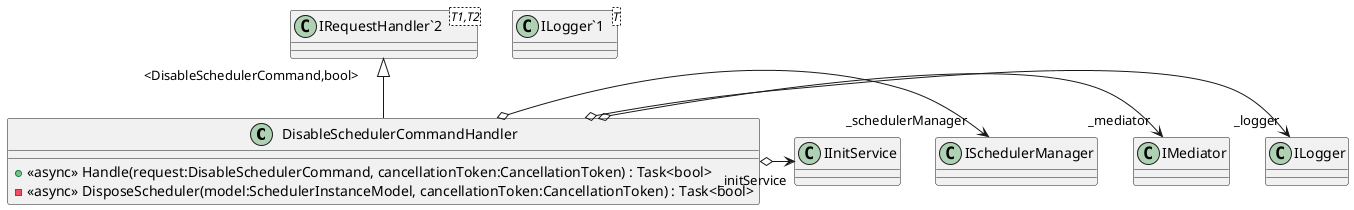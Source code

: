 @startuml
class DisableSchedulerCommandHandler {
    + <<async>> Handle(request:DisableSchedulerCommand, cancellationToken:CancellationToken) : Task<bool>
    - <<async>> DisposeScheduler(model:SchedulerInstanceModel, cancellationToken:CancellationToken) : Task<bool>
}
class "ILogger`1"<T> {
}
class "IRequestHandler`2"<T1,T2> {
}
"IRequestHandler`2" "<DisableSchedulerCommand,bool>" <|-- DisableSchedulerCommandHandler
DisableSchedulerCommandHandler o-> "_logger" ILogger
DisableSchedulerCommandHandler o-> "_mediator" IMediator
DisableSchedulerCommandHandler o-> "_schedulerManager" ISchedulerManager
DisableSchedulerCommandHandler o-> "_initService" IInitService
@enduml
